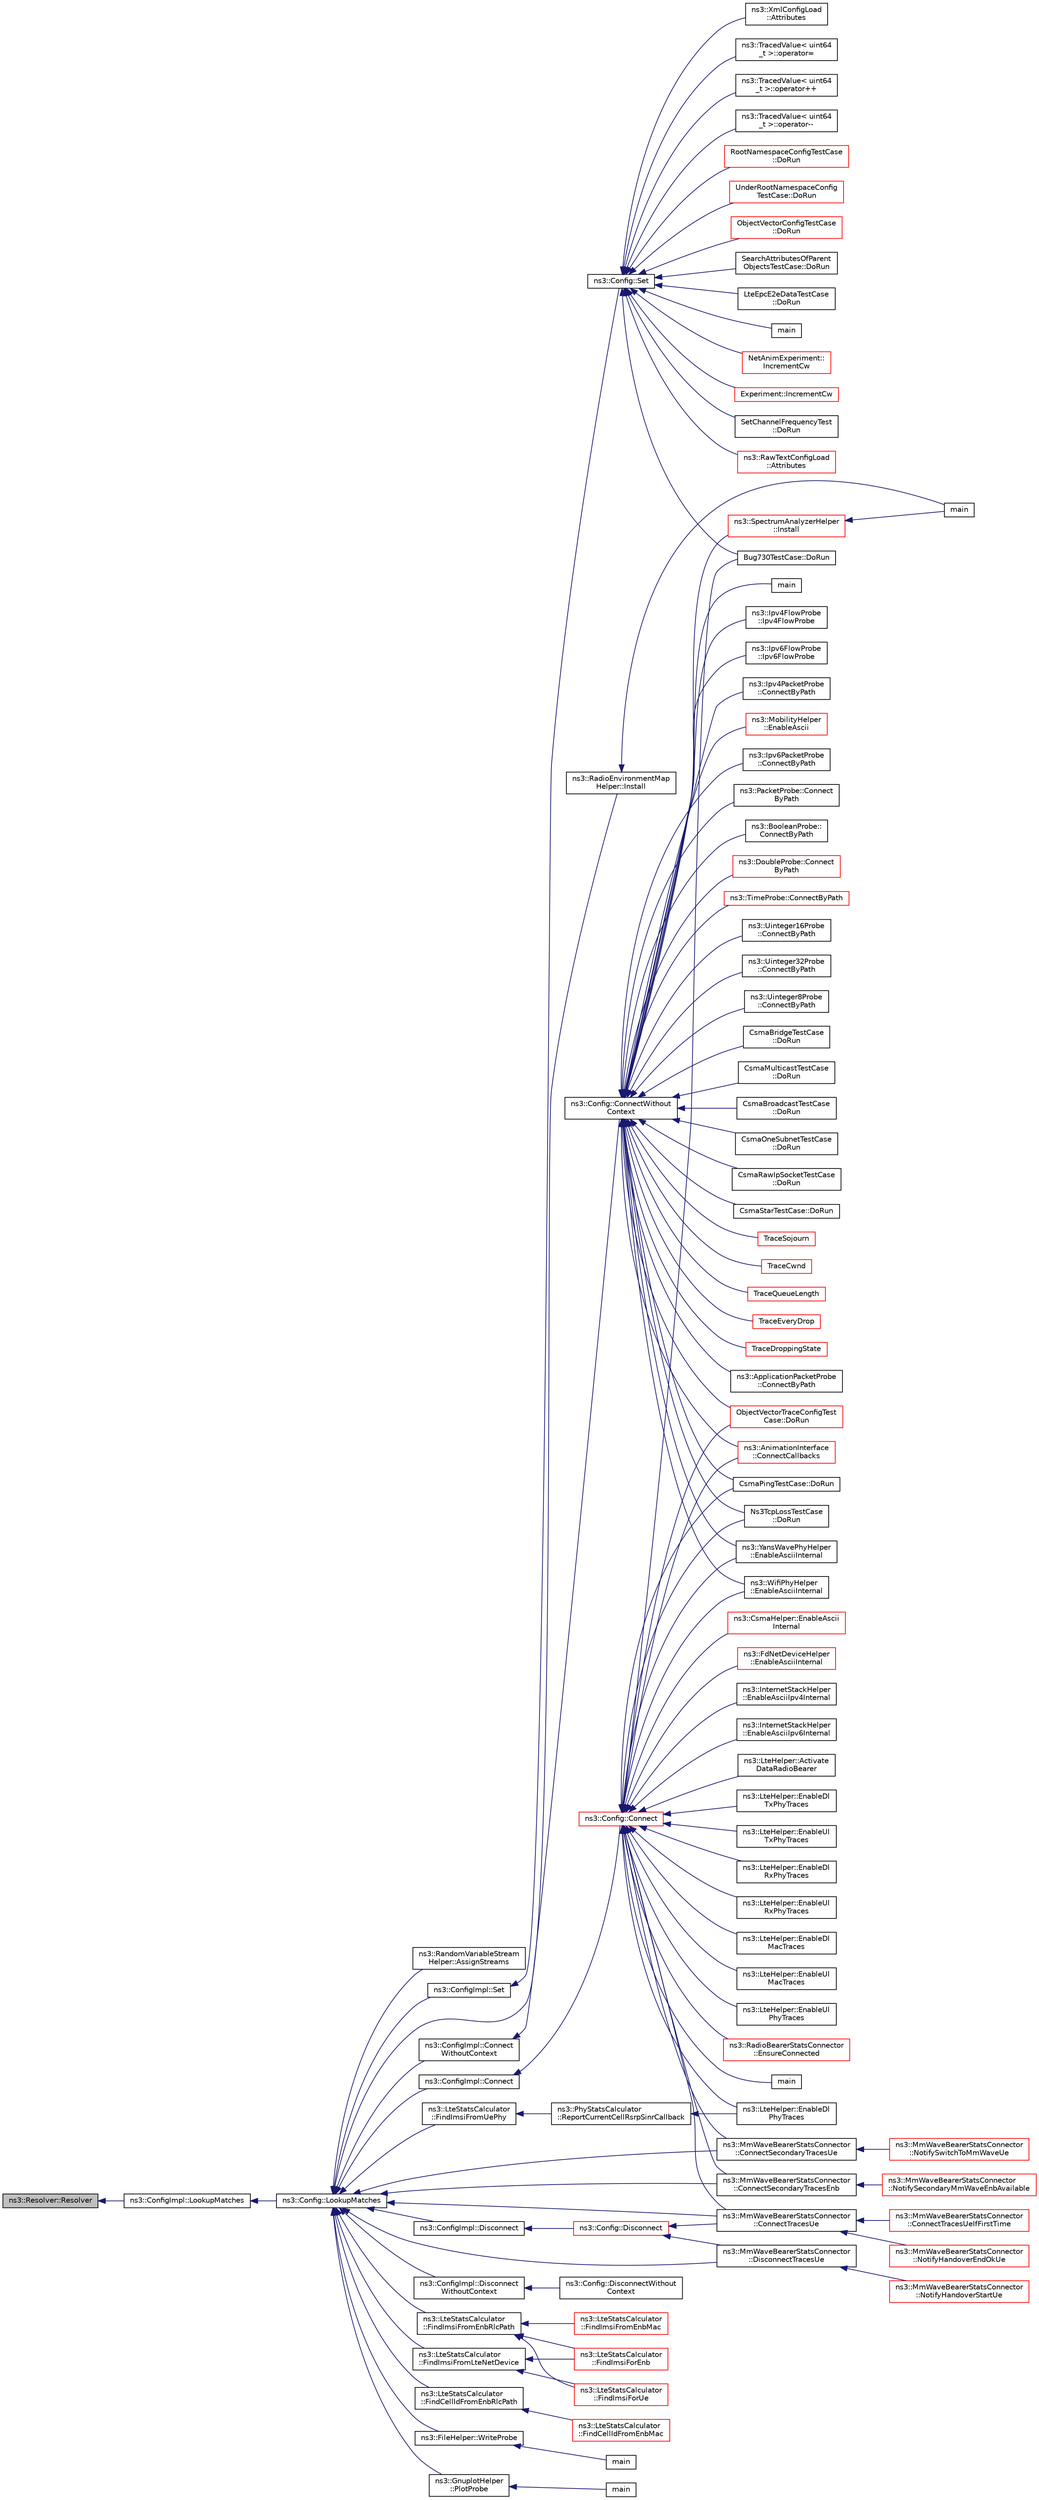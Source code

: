 digraph "ns3::Resolver::Resolver"
{
  edge [fontname="Helvetica",fontsize="10",labelfontname="Helvetica",labelfontsize="10"];
  node [fontname="Helvetica",fontsize="10",shape=record];
  rankdir="LR";
  Node1 [label="ns3::Resolver::Resolver",height=0.2,width=0.4,color="black", fillcolor="grey75", style="filled", fontcolor="black"];
  Node1 -> Node2 [dir="back",color="midnightblue",fontsize="10",style="solid"];
  Node2 [label="ns3::ConfigImpl::LookupMatches",height=0.2,width=0.4,color="black", fillcolor="white", style="filled",URL="$d1/dbd/classns3_1_1ConfigImpl.html#a15729299768695aa09a7ac0ba2c3b7e9"];
  Node2 -> Node3 [dir="back",color="midnightblue",fontsize="10",style="solid"];
  Node3 [label="ns3::Config::LookupMatches",height=0.2,width=0.4,color="black", fillcolor="white", style="filled",URL="$d1/d44/group__config.html#ga74aeb63f8f50b4a98043351552ef7db6"];
  Node3 -> Node4 [dir="back",color="midnightblue",fontsize="10",style="solid"];
  Node4 [label="ns3::RandomVariableStream\lHelper::AssignStreams",height=0.2,width=0.4,color="black", fillcolor="white", style="filled",URL="$de/d17/classns3_1_1RandomVariableStreamHelper.html#aec2ca1fc9e0321d77f1abd9c56b55cd0"];
  Node3 -> Node5 [dir="back",color="midnightblue",fontsize="10",style="solid"];
  Node5 [label="ns3::ConfigImpl::Set",height=0.2,width=0.4,color="black", fillcolor="white", style="filled",URL="$d1/dbd/classns3_1_1ConfigImpl.html#ae9a4dc1fdb7e45839c1e129298f54542"];
  Node5 -> Node6 [dir="back",color="midnightblue",fontsize="10",style="solid"];
  Node6 [label="ns3::Config::Set",height=0.2,width=0.4,color="black", fillcolor="white", style="filled",URL="$d1/d44/group__config.html#gadce03667ec621d64ce4aace85d9bcfd0"];
  Node6 -> Node7 [dir="back",color="midnightblue",fontsize="10",style="solid"];
  Node7 [label="ns3::RawTextConfigLoad\l::Attributes",height=0.2,width=0.4,color="red", fillcolor="white", style="filled",URL="$db/d38/classns3_1_1RawTextConfigLoad.html#ac4f323b065c9fb10bbab85720051b343"];
  Node6 -> Node8 [dir="back",color="midnightblue",fontsize="10",style="solid"];
  Node8 [label="ns3::XmlConfigLoad\l::Attributes",height=0.2,width=0.4,color="black", fillcolor="white", style="filled",URL="$d8/d3c/classns3_1_1XmlConfigLoad.html#a277f3313b27e4eb91f4c8b6969348905"];
  Node6 -> Node9 [dir="back",color="midnightblue",fontsize="10",style="solid"];
  Node9 [label="ns3::TracedValue\< uint64\l_t \>::operator=",height=0.2,width=0.4,color="black", fillcolor="white", style="filled",URL="$df/d97/classns3_1_1TracedValue.html#aed153085a31c3a719fea532523416093"];
  Node6 -> Node10 [dir="back",color="midnightblue",fontsize="10",style="solid"];
  Node10 [label="ns3::TracedValue\< uint64\l_t \>::operator++",height=0.2,width=0.4,color="black", fillcolor="white", style="filled",URL="$df/d97/classns3_1_1TracedValue.html#ac4a25efd55480c67351a1526abcd446c"];
  Node6 -> Node11 [dir="back",color="midnightblue",fontsize="10",style="solid"];
  Node11 [label="ns3::TracedValue\< uint64\l_t \>::operator--",height=0.2,width=0.4,color="black", fillcolor="white", style="filled",URL="$df/d97/classns3_1_1TracedValue.html#a812707d3d915fedd56074a4535b3bb9b"];
  Node6 -> Node12 [dir="back",color="midnightblue",fontsize="10",style="solid"];
  Node12 [label="RootNamespaceConfigTestCase\l::DoRun",height=0.2,width=0.4,color="red", fillcolor="white", style="filled",URL="$d1/d5c/classRootNamespaceConfigTestCase.html#a053942cb6577be15003d8ab5594ef70c",tooltip="Implementation to actually run this TestCase. "];
  Node6 -> Node13 [dir="back",color="midnightblue",fontsize="10",style="solid"];
  Node13 [label="UnderRootNamespaceConfig\lTestCase::DoRun",height=0.2,width=0.4,color="red", fillcolor="white", style="filled",URL="$db/df8/classUnderRootNamespaceConfigTestCase.html#af551e62fce477d98e1d7575224177b65",tooltip="Implementation to actually run this TestCase. "];
  Node6 -> Node14 [dir="back",color="midnightblue",fontsize="10",style="solid"];
  Node14 [label="ObjectVectorConfigTestCase\l::DoRun",height=0.2,width=0.4,color="red", fillcolor="white", style="filled",URL="$de/d22/classObjectVectorConfigTestCase.html#aa573c18d1d29e49054b1ec4905e0d586",tooltip="Implementation to actually run this TestCase. "];
  Node6 -> Node15 [dir="back",color="midnightblue",fontsize="10",style="solid"];
  Node15 [label="SearchAttributesOfParent\lObjectsTestCase::DoRun",height=0.2,width=0.4,color="black", fillcolor="white", style="filled",URL="$da/d07/classSearchAttributesOfParentObjectsTestCase.html#aba3b7703d538d2d596fc02e0a99d82ab",tooltip="Implementation to actually run this TestCase. "];
  Node6 -> Node16 [dir="back",color="midnightblue",fontsize="10",style="solid"];
  Node16 [label="LteEpcE2eDataTestCase\l::DoRun",height=0.2,width=0.4,color="black", fillcolor="white", style="filled",URL="$de/d92/classLteEpcE2eDataTestCase.html#a7b55bb639cd07d8b68365444a4cea639",tooltip="Implementation to actually run this TestCase. "];
  Node6 -> Node17 [dir="back",color="midnightblue",fontsize="10",style="solid"];
  Node17 [label="main",height=0.2,width=0.4,color="black", fillcolor="white", style="filled",URL="$d0/db3/mmwave-tcp-building-example_8cc.html#a0ddf1224851353fc92bfbff6f499fa97"];
  Node6 -> Node18 [dir="back",color="midnightblue",fontsize="10",style="solid"];
  Node18 [label="NetAnimExperiment::\lIncrementCw",height=0.2,width=0.4,color="red", fillcolor="white", style="filled",URL="$d9/d77/classNetAnimExperiment.html#a12db4bf2df8db6997ea686d52081fe7e"];
  Node6 -> Node19 [dir="back",color="midnightblue",fontsize="10",style="solid"];
  Node19 [label="Experiment::IncrementCw",height=0.2,width=0.4,color="red", fillcolor="white", style="filled",URL="$d8/d06/classExperiment.html#ab252998a0101be7d45e2c766eb0e2c85"];
  Node6 -> Node20 [dir="back",color="midnightblue",fontsize="10",style="solid"];
  Node20 [label="Bug730TestCase::DoRun",height=0.2,width=0.4,color="black", fillcolor="white", style="filled",URL="$d6/de4/classBug730TestCase.html#a9c8853ac24b9200f16c7993ec8df8eda",tooltip="Implementation to actually run this TestCase. "];
  Node6 -> Node21 [dir="back",color="midnightblue",fontsize="10",style="solid"];
  Node21 [label="SetChannelFrequencyTest\l::DoRun",height=0.2,width=0.4,color="black", fillcolor="white", style="filled",URL="$d0/d17/classSetChannelFrequencyTest.html#a05984ce2c264229592bed4981ff05518",tooltip="Implementation to actually run this TestCase. "];
  Node3 -> Node22 [dir="back",color="midnightblue",fontsize="10",style="solid"];
  Node22 [label="ns3::ConfigImpl::Connect\lWithoutContext",height=0.2,width=0.4,color="black", fillcolor="white", style="filled",URL="$d1/dbd/classns3_1_1ConfigImpl.html#aa0db4dcd16fd336f39054a21634f6989"];
  Node22 -> Node23 [dir="back",color="midnightblue",fontsize="10",style="solid"];
  Node23 [label="ns3::Config::ConnectWithout\lContext",height=0.2,width=0.4,color="black", fillcolor="white", style="filled",URL="$d1/d44/group__config.html#gaa2f896aa7021f95fffabc80b2ec22e08"];
  Node23 -> Node24 [dir="back",color="midnightblue",fontsize="10",style="solid"];
  Node24 [label="ns3::ApplicationPacketProbe\l::ConnectByPath",height=0.2,width=0.4,color="black", fillcolor="white", style="filled",URL="$d6/dfc/classns3_1_1ApplicationPacketProbe.html#a0752c9821f165dea42c7d79080d16825",tooltip="connect to a trace source provided by a config path "];
  Node23 -> Node25 [dir="back",color="midnightblue",fontsize="10",style="solid"];
  Node25 [label="ObjectVectorTraceConfigTest\lCase::DoRun",height=0.2,width=0.4,color="red", fillcolor="white", style="filled",URL="$d9/dc1/classObjectVectorTraceConfigTestCase.html#a9a6e89be5025970a01de8e4fb514b750",tooltip="Implementation to actually run this TestCase. "];
  Node23 -> Node26 [dir="back",color="midnightblue",fontsize="10",style="solid"];
  Node26 [label="main",height=0.2,width=0.4,color="black", fillcolor="white", style="filled",URL="$d7/d5f/csma-ping_8cc.html#a0ddf1224851353fc92bfbff6f499fa97"];
  Node23 -> Node27 [dir="back",color="midnightblue",fontsize="10",style="solid"];
  Node27 [label="ns3::Ipv4FlowProbe\l::Ipv4FlowProbe",height=0.2,width=0.4,color="black", fillcolor="white", style="filled",URL="$d0/dda/classns3_1_1Ipv4FlowProbe.html#ac22ef10899500d98945fc8140fab1cb4",tooltip="Constructor. "];
  Node23 -> Node28 [dir="back",color="midnightblue",fontsize="10",style="solid"];
  Node28 [label="ns3::Ipv6FlowProbe\l::Ipv6FlowProbe",height=0.2,width=0.4,color="black", fillcolor="white", style="filled",URL="$d9/de0/classns3_1_1Ipv6FlowProbe.html#aa276e5ac5c1a0162bd987f235a8164a5",tooltip="Constructor. "];
  Node23 -> Node29 [dir="back",color="midnightblue",fontsize="10",style="solid"];
  Node29 [label="ns3::Ipv4PacketProbe\l::ConnectByPath",height=0.2,width=0.4,color="black", fillcolor="white", style="filled",URL="$d0/dd5/classns3_1_1Ipv4PacketProbe.html#a9369efa232346b76cdd3e8c51b3e8e9b",tooltip="connect to a trace source provided by a config path "];
  Node23 -> Node30 [dir="back",color="midnightblue",fontsize="10",style="solid"];
  Node30 [label="ns3::Ipv6PacketProbe\l::ConnectByPath",height=0.2,width=0.4,color="black", fillcolor="white", style="filled",URL="$d6/d2c/classns3_1_1Ipv6PacketProbe.html#aef98bcfb1fb84491f91748400b414e63",tooltip="connect to a trace source provided by a config path "];
  Node23 -> Node31 [dir="back",color="midnightblue",fontsize="10",style="solid"];
  Node31 [label="ns3::MobilityHelper\l::EnableAscii",height=0.2,width=0.4,color="red", fillcolor="white", style="filled",URL="$d8/def/classns3_1_1MobilityHelper.html#af5b410b07e9d77b782714c39e3506a9e"];
  Node23 -> Node32 [dir="back",color="midnightblue",fontsize="10",style="solid"];
  Node32 [label="ns3::AnimationInterface\l::ConnectCallbacks",height=0.2,width=0.4,color="red", fillcolor="white", style="filled",URL="$d6/d1a/classns3_1_1AnimationInterface.html#a3475aa338984f2024403caa04c146027",tooltip="Connect callbacks function. "];
  Node23 -> Node33 [dir="back",color="midnightblue",fontsize="10",style="solid"];
  Node33 [label="ns3::PacketProbe::Connect\lByPath",height=0.2,width=0.4,color="black", fillcolor="white", style="filled",URL="$dc/d46/classns3_1_1PacketProbe.html#a9cec685e050a759da9fcbb1f20945b10",tooltip="connect to a trace source provided by a config path "];
  Node23 -> Node34 [dir="back",color="midnightblue",fontsize="10",style="solid"];
  Node34 [label="ns3::SpectrumAnalyzerHelper\l::Install",height=0.2,width=0.4,color="red", fillcolor="white", style="filled",URL="$d6/d5d/classns3_1_1SpectrumAnalyzerHelper.html#a64479eb63eb6b5ad5536ee8ecf2c717a"];
  Node34 -> Node35 [dir="back",color="midnightblue",fontsize="10",style="solid"];
  Node35 [label="main",height=0.2,width=0.4,color="black", fillcolor="white", style="filled",URL="$d9/d7b/lena-distributed-ffr_8cc.html#a0ddf1224851353fc92bfbff6f499fa97"];
  Node23 -> Node36 [dir="back",color="midnightblue",fontsize="10",style="solid"];
  Node36 [label="ns3::BooleanProbe::\lConnectByPath",height=0.2,width=0.4,color="black", fillcolor="white", style="filled",URL="$d0/d82/classns3_1_1BooleanProbe.html#af6e8114003bfeacefb0a45168d470d79",tooltip="connect to a trace source provided by a config path "];
  Node23 -> Node37 [dir="back",color="midnightblue",fontsize="10",style="solid"];
  Node37 [label="ns3::DoubleProbe::Connect\lByPath",height=0.2,width=0.4,color="red", fillcolor="white", style="filled",URL="$da/d26/classns3_1_1DoubleProbe.html#a0f34962630dbb3af28c74c8b517824a7",tooltip="connect to a trace source provided by a config path "];
  Node23 -> Node38 [dir="back",color="midnightblue",fontsize="10",style="solid"];
  Node38 [label="ns3::TimeProbe::ConnectByPath",height=0.2,width=0.4,color="red", fillcolor="white", style="filled",URL="$d1/d0e/classns3_1_1TimeProbe.html#a537eb677001130b775c926e2432ad84e",tooltip="connect to a trace source provided by a config path "];
  Node23 -> Node39 [dir="back",color="midnightblue",fontsize="10",style="solid"];
  Node39 [label="ns3::Uinteger16Probe\l::ConnectByPath",height=0.2,width=0.4,color="black", fillcolor="white", style="filled",URL="$d0/db7/classns3_1_1Uinteger16Probe.html#aada9bd9beb9145df7e5b8d1e1e97d95b",tooltip="connect to a trace source provided by a config path "];
  Node23 -> Node40 [dir="back",color="midnightblue",fontsize="10",style="solid"];
  Node40 [label="ns3::Uinteger32Probe\l::ConnectByPath",height=0.2,width=0.4,color="black", fillcolor="white", style="filled",URL="$d8/de3/classns3_1_1Uinteger32Probe.html#a3b81bb7d6ab54bad196c9c90823aed08",tooltip="connect to a trace source provided by a config path "];
  Node23 -> Node41 [dir="back",color="midnightblue",fontsize="10",style="solid"];
  Node41 [label="ns3::Uinteger8Probe\l::ConnectByPath",height=0.2,width=0.4,color="black", fillcolor="white", style="filled",URL="$d3/d2b/classns3_1_1Uinteger8Probe.html#a0628446588b4c495946af78962a5dd0c",tooltip="connect to a trace source provided by a config path "];
  Node23 -> Node42 [dir="back",color="midnightblue",fontsize="10",style="solid"];
  Node42 [label="CsmaBridgeTestCase\l::DoRun",height=0.2,width=0.4,color="black", fillcolor="white", style="filled",URL="$db/d8b/classCsmaBridgeTestCase.html#a418aed79734ecaf7b1d0be507ff3d580",tooltip="Implementation to actually run this TestCase. "];
  Node23 -> Node43 [dir="back",color="midnightblue",fontsize="10",style="solid"];
  Node43 [label="CsmaBroadcastTestCase\l::DoRun",height=0.2,width=0.4,color="black", fillcolor="white", style="filled",URL="$d6/d5f/classCsmaBroadcastTestCase.html#a7627bd73126abea431bd84a676e43471",tooltip="Implementation to actually run this TestCase. "];
  Node23 -> Node44 [dir="back",color="midnightblue",fontsize="10",style="solid"];
  Node44 [label="CsmaMulticastTestCase\l::DoRun",height=0.2,width=0.4,color="black", fillcolor="white", style="filled",URL="$df/d8a/classCsmaMulticastTestCase.html#a1251df8e18b5cc31f4aa6f88bda7ffd5",tooltip="Implementation to actually run this TestCase. "];
  Node23 -> Node45 [dir="back",color="midnightblue",fontsize="10",style="solid"];
  Node45 [label="CsmaOneSubnetTestCase\l::DoRun",height=0.2,width=0.4,color="black", fillcolor="white", style="filled",URL="$da/d24/classCsmaOneSubnetTestCase.html#a801e886faf2701f211892bb32df83cb1",tooltip="Implementation to actually run this TestCase. "];
  Node23 -> Node46 [dir="back",color="midnightblue",fontsize="10",style="solid"];
  Node46 [label="CsmaPingTestCase::DoRun",height=0.2,width=0.4,color="black", fillcolor="white", style="filled",URL="$d8/df3/classCsmaPingTestCase.html#a975ad130eac1dcf501124552e1bc4e2c",tooltip="Implementation to actually run this TestCase. "];
  Node23 -> Node47 [dir="back",color="midnightblue",fontsize="10",style="solid"];
  Node47 [label="CsmaRawIpSocketTestCase\l::DoRun",height=0.2,width=0.4,color="black", fillcolor="white", style="filled",URL="$de/d44/classCsmaRawIpSocketTestCase.html#abebb23d96a216d35072bc800316c23cb",tooltip="Implementation to actually run this TestCase. "];
  Node23 -> Node48 [dir="back",color="midnightblue",fontsize="10",style="solid"];
  Node48 [label="CsmaStarTestCase::DoRun",height=0.2,width=0.4,color="black", fillcolor="white", style="filled",URL="$dd/d89/classCsmaStarTestCase.html#ab2214447716ce03f34f02b9e9af477d5",tooltip="Implementation to actually run this TestCase. "];
  Node23 -> Node49 [dir="back",color="midnightblue",fontsize="10",style="solid"];
  Node49 [label="Ns3TcpLossTestCase\l::DoRun",height=0.2,width=0.4,color="black", fillcolor="white", style="filled",URL="$d7/d40/classNs3TcpLossTestCase.html#aa6494c8b5df42627efd9625374b2eeeb",tooltip="Implementation to actually run this TestCase. "];
  Node23 -> Node50 [dir="back",color="midnightblue",fontsize="10",style="solid"];
  Node50 [label="TraceCwnd",height=0.2,width=0.4,color="red", fillcolor="white", style="filled",URL="$d9/d5d/codel-vs-pfifo-asymmetric_8cc.html#a14abe7eeb70cac35caeaf197fff9942d"];
  Node23 -> Node51 [dir="back",color="midnightblue",fontsize="10",style="solid"];
  Node51 [label="TraceSojourn",height=0.2,width=0.4,color="red", fillcolor="white", style="filled",URL="$d9/d5d/codel-vs-pfifo-asymmetric_8cc.html#aa8f91732b16706b6be64dda090e6d90e"];
  Node23 -> Node52 [dir="back",color="midnightblue",fontsize="10",style="solid"];
  Node52 [label="TraceQueueLength",height=0.2,width=0.4,color="red", fillcolor="white", style="filled",URL="$d9/d5d/codel-vs-pfifo-asymmetric_8cc.html#ad42ad75e7dad477cc7b101512f13f0a9"];
  Node23 -> Node53 [dir="back",color="midnightblue",fontsize="10",style="solid"];
  Node53 [label="TraceEveryDrop",height=0.2,width=0.4,color="red", fillcolor="white", style="filled",URL="$d9/d5d/codel-vs-pfifo-asymmetric_8cc.html#acc8c5885e95cf5d91788a281acfe977f"];
  Node23 -> Node54 [dir="back",color="midnightblue",fontsize="10",style="solid"];
  Node54 [label="TraceDroppingState",height=0.2,width=0.4,color="red", fillcolor="white", style="filled",URL="$d9/d5d/codel-vs-pfifo-asymmetric_8cc.html#a20d7d9452b7e5c42ebc464a728682614"];
  Node23 -> Node55 [dir="back",color="midnightblue",fontsize="10",style="solid"];
  Node55 [label="ns3::YansWavePhyHelper\l::EnableAsciiInternal",height=0.2,width=0.4,color="black", fillcolor="white", style="filled",URL="$da/d63/classns3_1_1YansWavePhyHelper.html#ad015eeeabbdf7522d52de94d22fcc207",tooltip="Enable ascii trace output on the indicated net device. "];
  Node23 -> Node56 [dir="back",color="midnightblue",fontsize="10",style="solid"];
  Node56 [label="ns3::WifiPhyHelper\l::EnableAsciiInternal",height=0.2,width=0.4,color="black", fillcolor="white", style="filled",URL="$d5/df8/classns3_1_1WifiPhyHelper.html#a930fe270c6c08af23d5333b87ed5997b",tooltip="Enable ascii trace output on the indicated net device. "];
  Node3 -> Node57 [dir="back",color="midnightblue",fontsize="10",style="solid"];
  Node57 [label="ns3::ConfigImpl::Disconnect\lWithoutContext",height=0.2,width=0.4,color="black", fillcolor="white", style="filled",URL="$d1/dbd/classns3_1_1ConfigImpl.html#a74e45b498dd76709fd669a862b16d760"];
  Node57 -> Node58 [dir="back",color="midnightblue",fontsize="10",style="solid"];
  Node58 [label="ns3::Config::DisconnectWithout\lContext",height=0.2,width=0.4,color="black", fillcolor="white", style="filled",URL="$d1/d44/group__config.html#ga9979e293cae542020fada4824d0b3702"];
  Node3 -> Node59 [dir="back",color="midnightblue",fontsize="10",style="solid"];
  Node59 [label="ns3::ConfigImpl::Connect",height=0.2,width=0.4,color="black", fillcolor="white", style="filled",URL="$d1/dbd/classns3_1_1ConfigImpl.html#a9e74a4715051a976d08d83447b2a0094"];
  Node59 -> Node60 [dir="back",color="midnightblue",fontsize="10",style="solid"];
  Node60 [label="ns3::Config::Connect",height=0.2,width=0.4,color="red", fillcolor="white", style="filled",URL="$d1/d44/group__config.html#ga4014f151241cd0939b6cb64409605736"];
  Node60 -> Node25 [dir="back",color="midnightblue",fontsize="10",style="solid"];
  Node60 -> Node61 [dir="back",color="midnightblue",fontsize="10",style="solid"];
  Node61 [label="main",height=0.2,width=0.4,color="black", fillcolor="white", style="filled",URL="$d6/d5a/csma-packet-socket_8cc.html#a0ddf1224851353fc92bfbff6f499fa97"];
  Node60 -> Node62 [dir="back",color="midnightblue",fontsize="10",style="solid"];
  Node62 [label="ns3::CsmaHelper::EnableAscii\lInternal",height=0.2,width=0.4,color="red", fillcolor="white", style="filled",URL="$d9/dbd/classns3_1_1CsmaHelper.html#af2eac110641882febd39247258efda54",tooltip="Enable ascii trace output on the indicated net device. "];
  Node60 -> Node63 [dir="back",color="midnightblue",fontsize="10",style="solid"];
  Node63 [label="ns3::FdNetDeviceHelper\l::EnableAsciiInternal",height=0.2,width=0.4,color="red", fillcolor="white", style="filled",URL="$d1/def/classns3_1_1FdNetDeviceHelper.html#ae302a206158bfda94ddea64b711854d2",tooltip="Enable ascii trace output on the indicated net device. "];
  Node60 -> Node64 [dir="back",color="midnightblue",fontsize="10",style="solid"];
  Node64 [label="ns3::InternetStackHelper\l::EnableAsciiIpv4Internal",height=0.2,width=0.4,color="black", fillcolor="white", style="filled",URL="$da/d33/classns3_1_1InternetStackHelper.html#ab09a45882051edfc4881fc751ccbdd48",tooltip="Enable ascii trace output on the indicated Ipv4 and interface pair. "];
  Node60 -> Node65 [dir="back",color="midnightblue",fontsize="10",style="solid"];
  Node65 [label="ns3::InternetStackHelper\l::EnableAsciiIpv6Internal",height=0.2,width=0.4,color="black", fillcolor="white", style="filled",URL="$da/d33/classns3_1_1InternetStackHelper.html#a812b901ab8c2aff1f7feca6a9864b9c2",tooltip="Enable ascii trace output on the indicated Ipv6 and interface pair. "];
  Node60 -> Node66 [dir="back",color="midnightblue",fontsize="10",style="solid"];
  Node66 [label="ns3::LteHelper::Activate\lDataRadioBearer",height=0.2,width=0.4,color="black", fillcolor="white", style="filled",URL="$d6/d63/classns3_1_1LteHelper.html#a93de068f676cc2ad235df74d23ecb54e"];
  Node60 -> Node67 [dir="back",color="midnightblue",fontsize="10",style="solid"];
  Node67 [label="ns3::LteHelper::EnableDl\lTxPhyTraces",height=0.2,width=0.4,color="black", fillcolor="white", style="filled",URL="$d6/d63/classns3_1_1LteHelper.html#afa42502e6f341da865811bf3cd5ef88b"];
  Node60 -> Node68 [dir="back",color="midnightblue",fontsize="10",style="solid"];
  Node68 [label="ns3::LteHelper::EnableUl\lTxPhyTraces",height=0.2,width=0.4,color="black", fillcolor="white", style="filled",URL="$d6/d63/classns3_1_1LteHelper.html#a2c414741c73a9dd125fe2a7b3a63ad3a"];
  Node60 -> Node69 [dir="back",color="midnightblue",fontsize="10",style="solid"];
  Node69 [label="ns3::LteHelper::EnableDl\lRxPhyTraces",height=0.2,width=0.4,color="black", fillcolor="white", style="filled",URL="$d6/d63/classns3_1_1LteHelper.html#add3b1208816547494f766ba3564a2ca9"];
  Node60 -> Node70 [dir="back",color="midnightblue",fontsize="10",style="solid"];
  Node70 [label="ns3::LteHelper::EnableUl\lRxPhyTraces",height=0.2,width=0.4,color="black", fillcolor="white", style="filled",URL="$d6/d63/classns3_1_1LteHelper.html#ab7c507ee3d1bdd916b0250b974751cef"];
  Node60 -> Node71 [dir="back",color="midnightblue",fontsize="10",style="solid"];
  Node71 [label="ns3::LteHelper::EnableDl\lMacTraces",height=0.2,width=0.4,color="black", fillcolor="white", style="filled",URL="$d6/d63/classns3_1_1LteHelper.html#aca02df5d8852bf9721b1541707dcd84f"];
  Node60 -> Node72 [dir="back",color="midnightblue",fontsize="10",style="solid"];
  Node72 [label="ns3::LteHelper::EnableUl\lMacTraces",height=0.2,width=0.4,color="black", fillcolor="white", style="filled",URL="$d6/d63/classns3_1_1LteHelper.html#ad6d528e87c4f4089fc2679f31b2c90ff"];
  Node60 -> Node73 [dir="back",color="midnightblue",fontsize="10",style="solid"];
  Node73 [label="ns3::LteHelper::EnableDl\lPhyTraces",height=0.2,width=0.4,color="black", fillcolor="white", style="filled",URL="$d6/d63/classns3_1_1LteHelper.html#a91567fa5345ff8d69ab03f45042ba74d"];
  Node60 -> Node74 [dir="back",color="midnightblue",fontsize="10",style="solid"];
  Node74 [label="ns3::LteHelper::EnableUl\lPhyTraces",height=0.2,width=0.4,color="black", fillcolor="white", style="filled",URL="$d6/d63/classns3_1_1LteHelper.html#a054448bb5bd549f61462fc124578049c"];
  Node60 -> Node75 [dir="back",color="midnightblue",fontsize="10",style="solid"];
  Node75 [label="ns3::RadioBearerStatsConnector\l::EnsureConnected",height=0.2,width=0.4,color="red", fillcolor="white", style="filled",URL="$d7/d1f/classns3_1_1RadioBearerStatsConnector.html#aba249ded64e78b11c7d2d54354118154"];
  Node60 -> Node76 [dir="back",color="midnightblue",fontsize="10",style="solid"];
  Node76 [label="ns3::MmWaveBearerStatsConnector\l::ConnectTracesUe",height=0.2,width=0.4,color="black", fillcolor="white", style="filled",URL="$d7/d9f/classns3_1_1MmWaveBearerStatsConnector.html#a882bb5b8aaf506a22a03642ec16c30a7"];
  Node76 -> Node77 [dir="back",color="midnightblue",fontsize="10",style="solid"];
  Node77 [label="ns3::MmWaveBearerStatsConnector\l::NotifyHandoverEndOkUe",height=0.2,width=0.4,color="red", fillcolor="white", style="filled",URL="$d7/d9f/classns3_1_1MmWaveBearerStatsConnector.html#a8508fad62fbd6421001c7092ca96edbf"];
  Node76 -> Node78 [dir="back",color="midnightblue",fontsize="10",style="solid"];
  Node78 [label="ns3::MmWaveBearerStatsConnector\l::ConnectTracesUeIfFirstTime",height=0.2,width=0.4,color="red", fillcolor="white", style="filled",URL="$d7/d9f/classns3_1_1MmWaveBearerStatsConnector.html#a6fa940ec5e2de1d0ccd464d3ebfd8e16"];
  Node60 -> Node79 [dir="back",color="midnightblue",fontsize="10",style="solid"];
  Node79 [label="ns3::MmWaveBearerStatsConnector\l::ConnectSecondaryTracesUe",height=0.2,width=0.4,color="black", fillcolor="white", style="filled",URL="$d7/d9f/classns3_1_1MmWaveBearerStatsConnector.html#a16d8ff8624cc7882bd22dbdab40e061f"];
  Node79 -> Node80 [dir="back",color="midnightblue",fontsize="10",style="solid"];
  Node80 [label="ns3::MmWaveBearerStatsConnector\l::NotifySwitchToMmWaveUe",height=0.2,width=0.4,color="red", fillcolor="white", style="filled",URL="$d7/d9f/classns3_1_1MmWaveBearerStatsConnector.html#a4c346344bd63df7fbec533e3ca654001"];
  Node60 -> Node81 [dir="back",color="midnightblue",fontsize="10",style="solid"];
  Node81 [label="ns3::MmWaveBearerStatsConnector\l::ConnectSecondaryTracesEnb",height=0.2,width=0.4,color="black", fillcolor="white", style="filled",URL="$d7/d9f/classns3_1_1MmWaveBearerStatsConnector.html#a594e4190deade20af31f677f1e145b49"];
  Node81 -> Node82 [dir="back",color="midnightblue",fontsize="10",style="solid"];
  Node82 [label="ns3::MmWaveBearerStatsConnector\l::NotifySecondaryMmWaveEnbAvailable",height=0.2,width=0.4,color="red", fillcolor="white", style="filled",URL="$d7/d9f/classns3_1_1MmWaveBearerStatsConnector.html#aa1b18db31a6f4815544b154f97ff79a5"];
  Node60 -> Node32 [dir="back",color="midnightblue",fontsize="10",style="solid"];
  Node60 -> Node46 [dir="back",color="midnightblue",fontsize="10",style="solid"];
  Node60 -> Node49 [dir="back",color="midnightblue",fontsize="10",style="solid"];
  Node60 -> Node55 [dir="back",color="midnightblue",fontsize="10",style="solid"];
  Node60 -> Node56 [dir="back",color="midnightblue",fontsize="10",style="solid"];
  Node60 -> Node20 [dir="back",color="midnightblue",fontsize="10",style="solid"];
  Node3 -> Node83 [dir="back",color="midnightblue",fontsize="10",style="solid"];
  Node83 [label="ns3::ConfigImpl::Disconnect",height=0.2,width=0.4,color="black", fillcolor="white", style="filled",URL="$d1/dbd/classns3_1_1ConfigImpl.html#adda3f0ff44215a70d1d2f0fdd6519d9d"];
  Node83 -> Node84 [dir="back",color="midnightblue",fontsize="10",style="solid"];
  Node84 [label="ns3::Config::Disconnect",height=0.2,width=0.4,color="red", fillcolor="white", style="filled",URL="$d1/d44/group__config.html#ga33e975bd2ed84e3353b2a3356d90fc1d"];
  Node84 -> Node76 [dir="back",color="midnightblue",fontsize="10",style="solid"];
  Node84 -> Node85 [dir="back",color="midnightblue",fontsize="10",style="solid"];
  Node85 [label="ns3::MmWaveBearerStatsConnector\l::DisconnectTracesUe",height=0.2,width=0.4,color="black", fillcolor="white", style="filled",URL="$d7/d9f/classns3_1_1MmWaveBearerStatsConnector.html#a39d3fb2475f3c9cc08f17b5edf8ca0b0"];
  Node85 -> Node86 [dir="back",color="midnightblue",fontsize="10",style="solid"];
  Node86 [label="ns3::MmWaveBearerStatsConnector\l::NotifyHandoverStartUe",height=0.2,width=0.4,color="red", fillcolor="white", style="filled",URL="$d7/d9f/classns3_1_1MmWaveBearerStatsConnector.html#a256d437bf2591e6bd5a1b544969fd6f9"];
  Node3 -> Node87 [dir="back",color="midnightblue",fontsize="10",style="solid"];
  Node87 [label="ns3::LteStatsCalculator\l::FindImsiFromEnbRlcPath",height=0.2,width=0.4,color="black", fillcolor="white", style="filled",URL="$d6/d9c/classns3_1_1LteStatsCalculator.html#a1ed21b0ddc825f8d61a790083d098a76"];
  Node87 -> Node88 [dir="back",color="midnightblue",fontsize="10",style="solid"];
  Node88 [label="ns3::LteStatsCalculator\l::FindImsiFromEnbMac",height=0.2,width=0.4,color="red", fillcolor="white", style="filled",URL="$d6/d9c/classns3_1_1LteStatsCalculator.html#a9cad885eb21450cedca3f94d6cf191d8"];
  Node87 -> Node89 [dir="back",color="midnightblue",fontsize="10",style="solid"];
  Node89 [label="ns3::LteStatsCalculator\l::FindImsiForEnb",height=0.2,width=0.4,color="red", fillcolor="white", style="filled",URL="$d6/d9c/classns3_1_1LteStatsCalculator.html#af6ffb642f9ef86076a53331e7aefdcb0"];
  Node87 -> Node90 [dir="back",color="midnightblue",fontsize="10",style="solid"];
  Node90 [label="ns3::LteStatsCalculator\l::FindImsiForUe",height=0.2,width=0.4,color="red", fillcolor="white", style="filled",URL="$d6/d9c/classns3_1_1LteStatsCalculator.html#a1f46711b06f346117df8f77bcd4483a4"];
  Node3 -> Node91 [dir="back",color="midnightblue",fontsize="10",style="solid"];
  Node91 [label="ns3::LteStatsCalculator\l::FindImsiFromUePhy",height=0.2,width=0.4,color="black", fillcolor="white", style="filled",URL="$d6/d9c/classns3_1_1LteStatsCalculator.html#a3b6ba2cfd900be948241a4838fb6a609"];
  Node91 -> Node92 [dir="back",color="midnightblue",fontsize="10",style="solid"];
  Node92 [label="ns3::PhyStatsCalculator\l::ReportCurrentCellRsrpSinrCallback",height=0.2,width=0.4,color="black", fillcolor="white", style="filled",URL="$de/d00/classns3_1_1PhyStatsCalculator.html#a8a4742442edf9989f4ec2a68563c5706"];
  Node92 -> Node73 [dir="back",color="midnightblue",fontsize="10",style="solid"];
  Node3 -> Node93 [dir="back",color="midnightblue",fontsize="10",style="solid"];
  Node93 [label="ns3::LteStatsCalculator\l::FindImsiFromLteNetDevice",height=0.2,width=0.4,color="black", fillcolor="white", style="filled",URL="$d6/d9c/classns3_1_1LteStatsCalculator.html#a85843b5cea26f922818c1e3374a08e18"];
  Node93 -> Node89 [dir="back",color="midnightblue",fontsize="10",style="solid"];
  Node93 -> Node90 [dir="back",color="midnightblue",fontsize="10",style="solid"];
  Node3 -> Node94 [dir="back",color="midnightblue",fontsize="10",style="solid"];
  Node94 [label="ns3::LteStatsCalculator\l::FindCellIdFromEnbRlcPath",height=0.2,width=0.4,color="black", fillcolor="white", style="filled",URL="$d6/d9c/classns3_1_1LteStatsCalculator.html#a5d4f64c0c48a8d0a841f0b889a11af2a"];
  Node94 -> Node95 [dir="back",color="midnightblue",fontsize="10",style="solid"];
  Node95 [label="ns3::LteStatsCalculator\l::FindCellIdFromEnbMac",height=0.2,width=0.4,color="red", fillcolor="white", style="filled",URL="$d6/d9c/classns3_1_1LteStatsCalculator.html#a87a9bc9d89913c21ef67854abeaf2dd3"];
  Node3 -> Node96 [dir="back",color="midnightblue",fontsize="10",style="solid"];
  Node96 [label="ns3::RadioEnvironmentMap\lHelper::Install",height=0.2,width=0.4,color="black", fillcolor="white", style="filled",URL="$de/d0e/classns3_1_1RadioEnvironmentMapHelper.html#a0b15c982ea80037f9409d73654b48548"];
  Node96 -> Node35 [dir="back",color="midnightblue",fontsize="10",style="solid"];
  Node3 -> Node76 [dir="back",color="midnightblue",fontsize="10",style="solid"];
  Node3 -> Node85 [dir="back",color="midnightblue",fontsize="10",style="solid"];
  Node3 -> Node79 [dir="back",color="midnightblue",fontsize="10",style="solid"];
  Node3 -> Node81 [dir="back",color="midnightblue",fontsize="10",style="solid"];
  Node3 -> Node97 [dir="back",color="midnightblue",fontsize="10",style="solid"];
  Node97 [label="ns3::FileHelper::WriteProbe",height=0.2,width=0.4,color="black", fillcolor="white", style="filled",URL="$d4/ded/classns3_1_1FileHelper.html#a365494ad1ae02d54ac2e3a134a101d2b"];
  Node97 -> Node98 [dir="back",color="midnightblue",fontsize="10",style="solid"];
  Node98 [label="main",height=0.2,width=0.4,color="black", fillcolor="white", style="filled",URL="$d9/d72/file-helper-example_8cc.html#a0ddf1224851353fc92bfbff6f499fa97"];
  Node3 -> Node99 [dir="back",color="midnightblue",fontsize="10",style="solid"];
  Node99 [label="ns3::GnuplotHelper\l::PlotProbe",height=0.2,width=0.4,color="black", fillcolor="white", style="filled",URL="$de/d3f/classns3_1_1GnuplotHelper.html#a755eeb654e6d2c3ab3ab9674e21480f9"];
  Node99 -> Node100 [dir="back",color="midnightblue",fontsize="10",style="solid"];
  Node100 [label="main",height=0.2,width=0.4,color="black", fillcolor="white", style="filled",URL="$d7/d40/gnuplot-helper-example_8cc.html#a0ddf1224851353fc92bfbff6f499fa97"];
}
